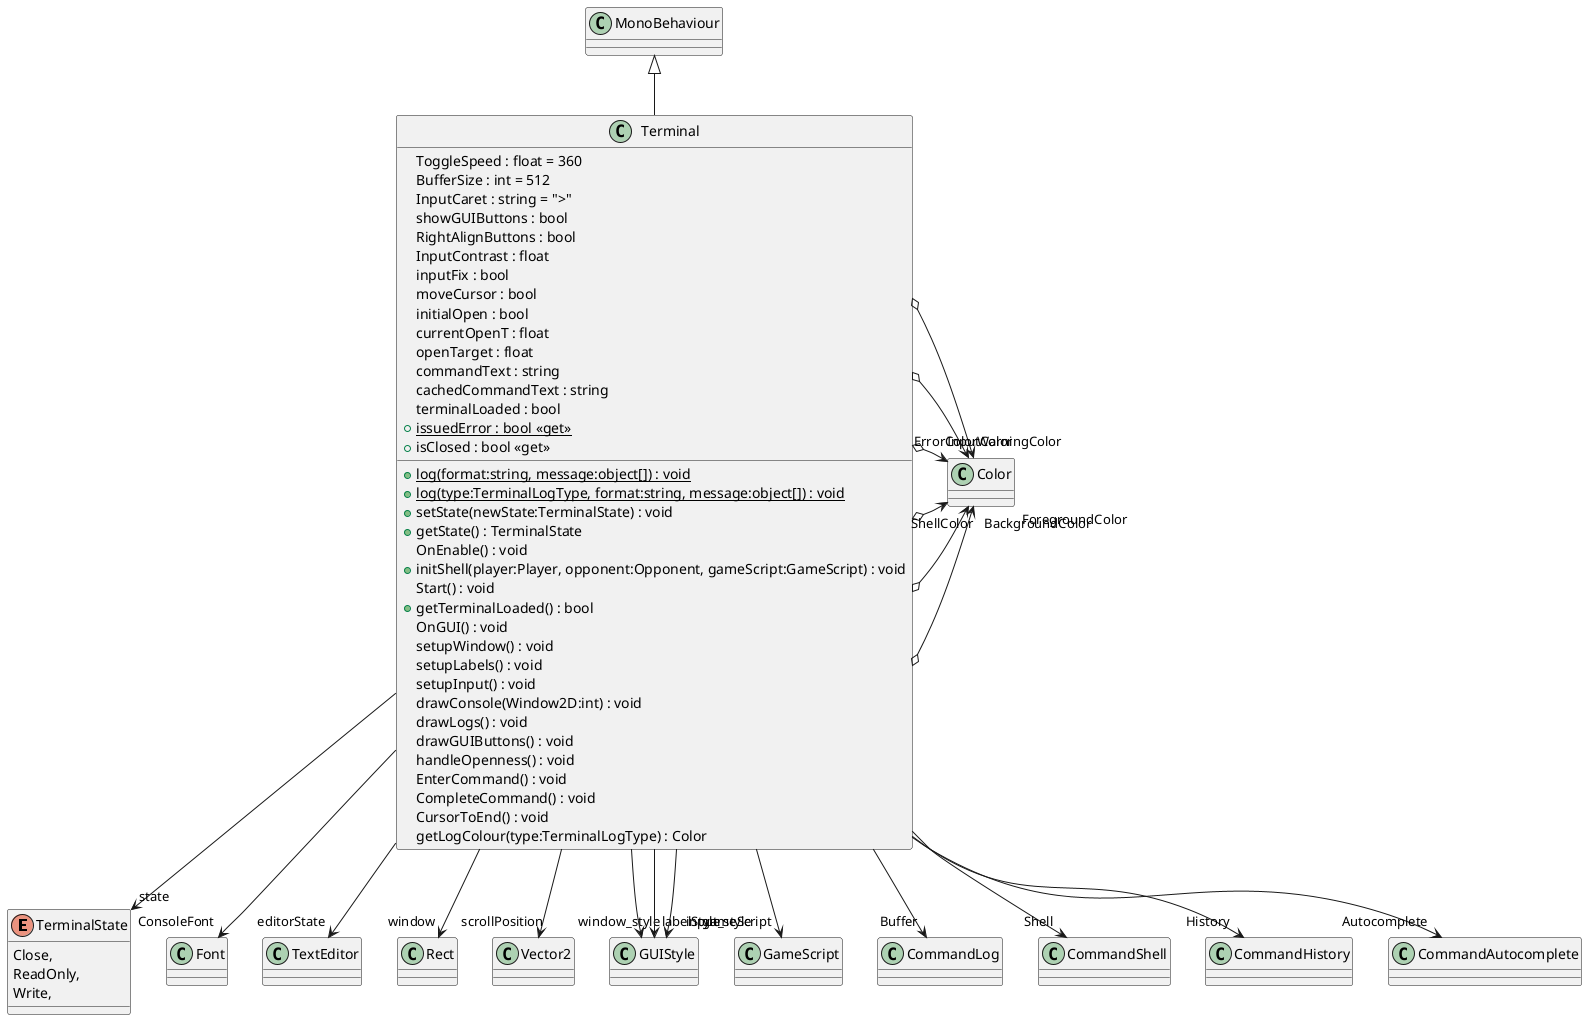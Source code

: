 @startuml
enum TerminalState {
    Close,
    ReadOnly,
    Write,
}
class Terminal {
    ToggleSpeed : float = 360
    BufferSize : int = 512
    InputCaret : string = ">"
    showGUIButtons : bool
    RightAlignButtons : bool
    InputContrast : float
    inputFix : bool
    moveCursor : bool
    initialOpen : bool
    currentOpenT : float
    openTarget : float
    commandText : string
    cachedCommandText : string
    terminalLoaded : bool
    + {static} issuedError : bool <<get>>
    + isClosed : bool <<get>>
    + {static} log(format:string, message:object[]) : void
    + {static} log(type:TerminalLogType, format:string, message:object[]) : void
    + setState(newState:TerminalState) : void
    + getState() : TerminalState
    OnEnable() : void
    + initShell(player:Player, opponent:Opponent, gameScript:GameScript) : void
    Start() : void
    + getTerminalLoaded() : bool
    OnGUI() : void
    setupWindow() : void
    setupLabels() : void
    setupInput() : void
    drawConsole(Window2D:int) : void
    drawLogs() : void
    drawGUIButtons() : void
    handleOpenness() : void
    EnterCommand() : void
    CompleteCommand() : void
    CursorToEnd() : void
    getLogColour(type:TerminalLogType) : Color
}
MonoBehaviour <|-- Terminal
Terminal --> "ConsoleFont" Font
Terminal o-> "BackgroundColor" Color
Terminal o-> "ForegroundColor" Color
Terminal o-> "ShellColor" Color
Terminal o-> "InputColor" Color
Terminal o-> "WarningColor" Color
Terminal o-> "ErrorColor" Color
Terminal --> "state" TerminalState
Terminal --> "editorState" TextEditor
Terminal --> "window" Rect
Terminal --> "scrollPosition" Vector2
Terminal --> "window_style" GUIStyle
Terminal --> "labelStyle" GUIStyle
Terminal --> "input_style" GUIStyle
Terminal --> "gameScript" GameScript
Terminal --> "Buffer" CommandLog
Terminal --> "Shell" CommandShell
Terminal --> "History" CommandHistory
Terminal --> "Autocomplete" CommandAutocomplete
@enduml

